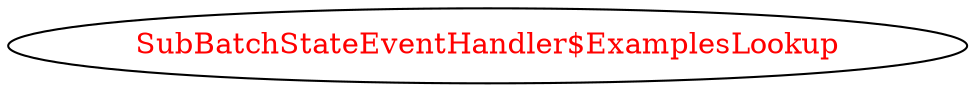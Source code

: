 digraph dependencyGraph {
 concentrate=true;
 ranksep="2.0";
 rankdir="LR"; 
 splines="ortho";
"SubBatchStateEventHandler$ExamplesLookup" [fontcolor="red"];
}